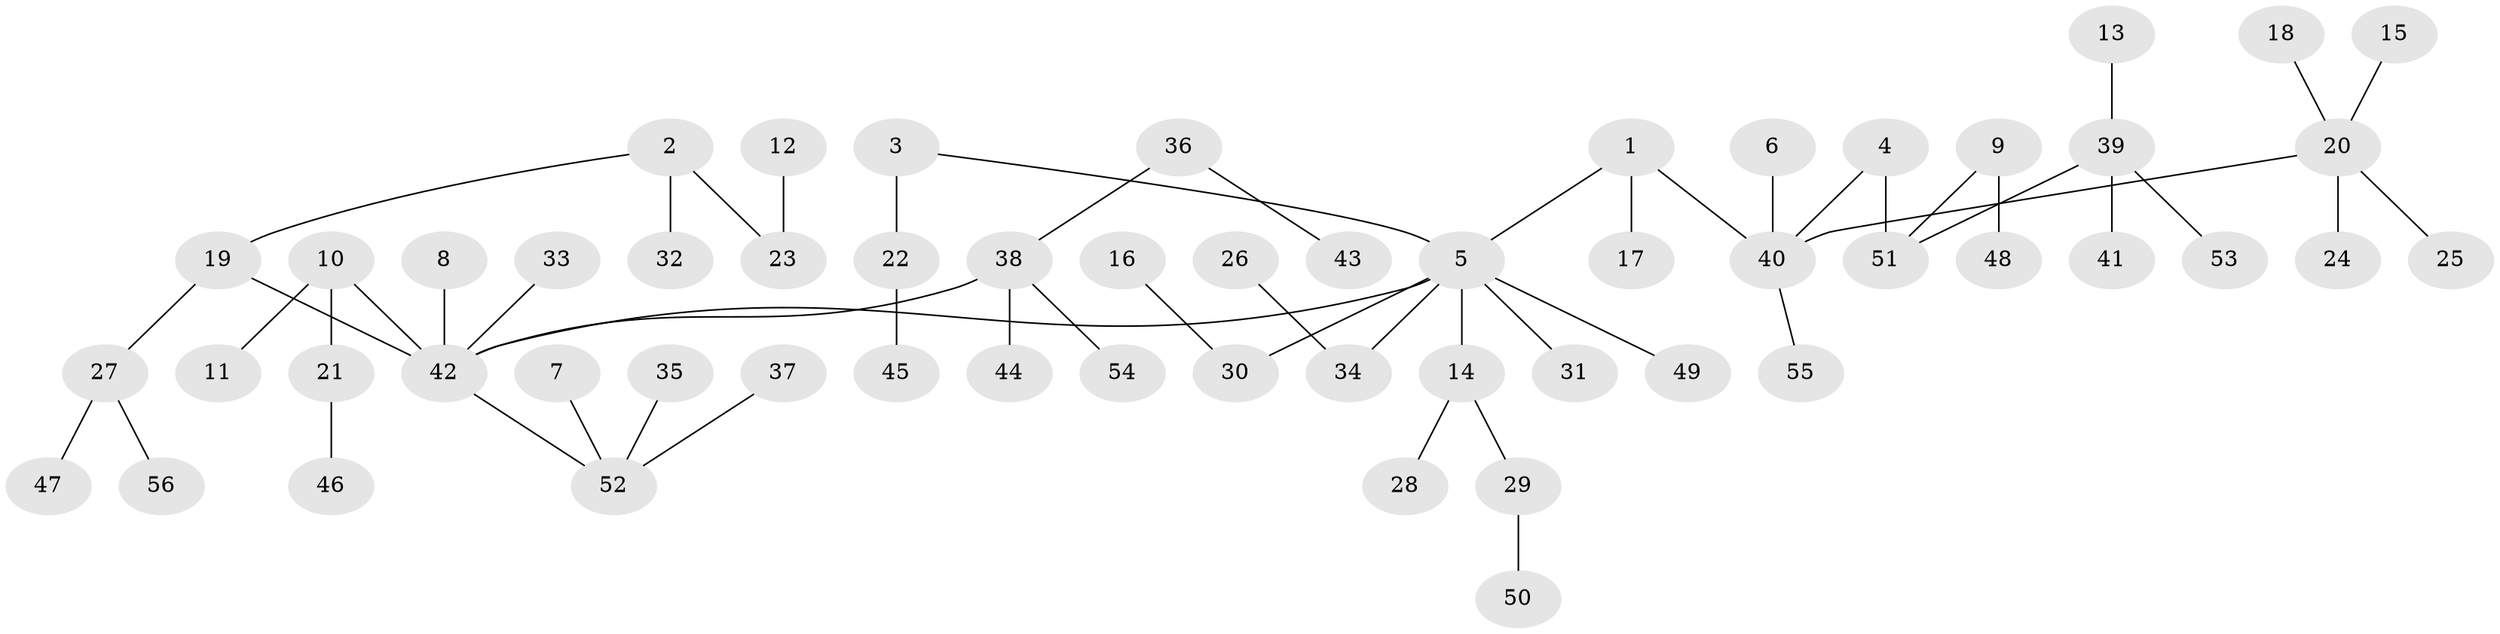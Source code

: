 // original degree distribution, {4: 0.05357142857142857, 1: 0.41964285714285715, 5: 0.044642857142857144, 3: 0.125, 2: 0.3482142857142857, 6: 0.008928571428571428}
// Generated by graph-tools (version 1.1) at 2025/26/03/09/25 03:26:24]
// undirected, 56 vertices, 55 edges
graph export_dot {
graph [start="1"]
  node [color=gray90,style=filled];
  1;
  2;
  3;
  4;
  5;
  6;
  7;
  8;
  9;
  10;
  11;
  12;
  13;
  14;
  15;
  16;
  17;
  18;
  19;
  20;
  21;
  22;
  23;
  24;
  25;
  26;
  27;
  28;
  29;
  30;
  31;
  32;
  33;
  34;
  35;
  36;
  37;
  38;
  39;
  40;
  41;
  42;
  43;
  44;
  45;
  46;
  47;
  48;
  49;
  50;
  51;
  52;
  53;
  54;
  55;
  56;
  1 -- 5 [weight=1.0];
  1 -- 17 [weight=1.0];
  1 -- 40 [weight=1.0];
  2 -- 19 [weight=1.0];
  2 -- 23 [weight=1.0];
  2 -- 32 [weight=1.0];
  3 -- 5 [weight=1.0];
  3 -- 22 [weight=1.0];
  4 -- 40 [weight=1.0];
  4 -- 51 [weight=1.0];
  5 -- 14 [weight=1.0];
  5 -- 30 [weight=1.0];
  5 -- 31 [weight=1.0];
  5 -- 34 [weight=1.0];
  5 -- 42 [weight=1.0];
  5 -- 49 [weight=1.0];
  6 -- 40 [weight=1.0];
  7 -- 52 [weight=1.0];
  8 -- 42 [weight=1.0];
  9 -- 48 [weight=1.0];
  9 -- 51 [weight=1.0];
  10 -- 11 [weight=1.0];
  10 -- 21 [weight=1.0];
  10 -- 42 [weight=1.0];
  12 -- 23 [weight=1.0];
  13 -- 39 [weight=1.0];
  14 -- 28 [weight=1.0];
  14 -- 29 [weight=1.0];
  15 -- 20 [weight=1.0];
  16 -- 30 [weight=1.0];
  18 -- 20 [weight=1.0];
  19 -- 27 [weight=1.0];
  19 -- 42 [weight=1.0];
  20 -- 24 [weight=1.0];
  20 -- 25 [weight=1.0];
  20 -- 40 [weight=1.0];
  21 -- 46 [weight=1.0];
  22 -- 45 [weight=1.0];
  26 -- 34 [weight=1.0];
  27 -- 47 [weight=1.0];
  27 -- 56 [weight=1.0];
  29 -- 50 [weight=1.0];
  33 -- 42 [weight=1.0];
  35 -- 52 [weight=1.0];
  36 -- 38 [weight=1.0];
  36 -- 43 [weight=1.0];
  37 -- 52 [weight=1.0];
  38 -- 42 [weight=1.0];
  38 -- 44 [weight=1.0];
  38 -- 54 [weight=1.0];
  39 -- 41 [weight=1.0];
  39 -- 51 [weight=1.0];
  39 -- 53 [weight=1.0];
  40 -- 55 [weight=1.0];
  42 -- 52 [weight=1.0];
}
